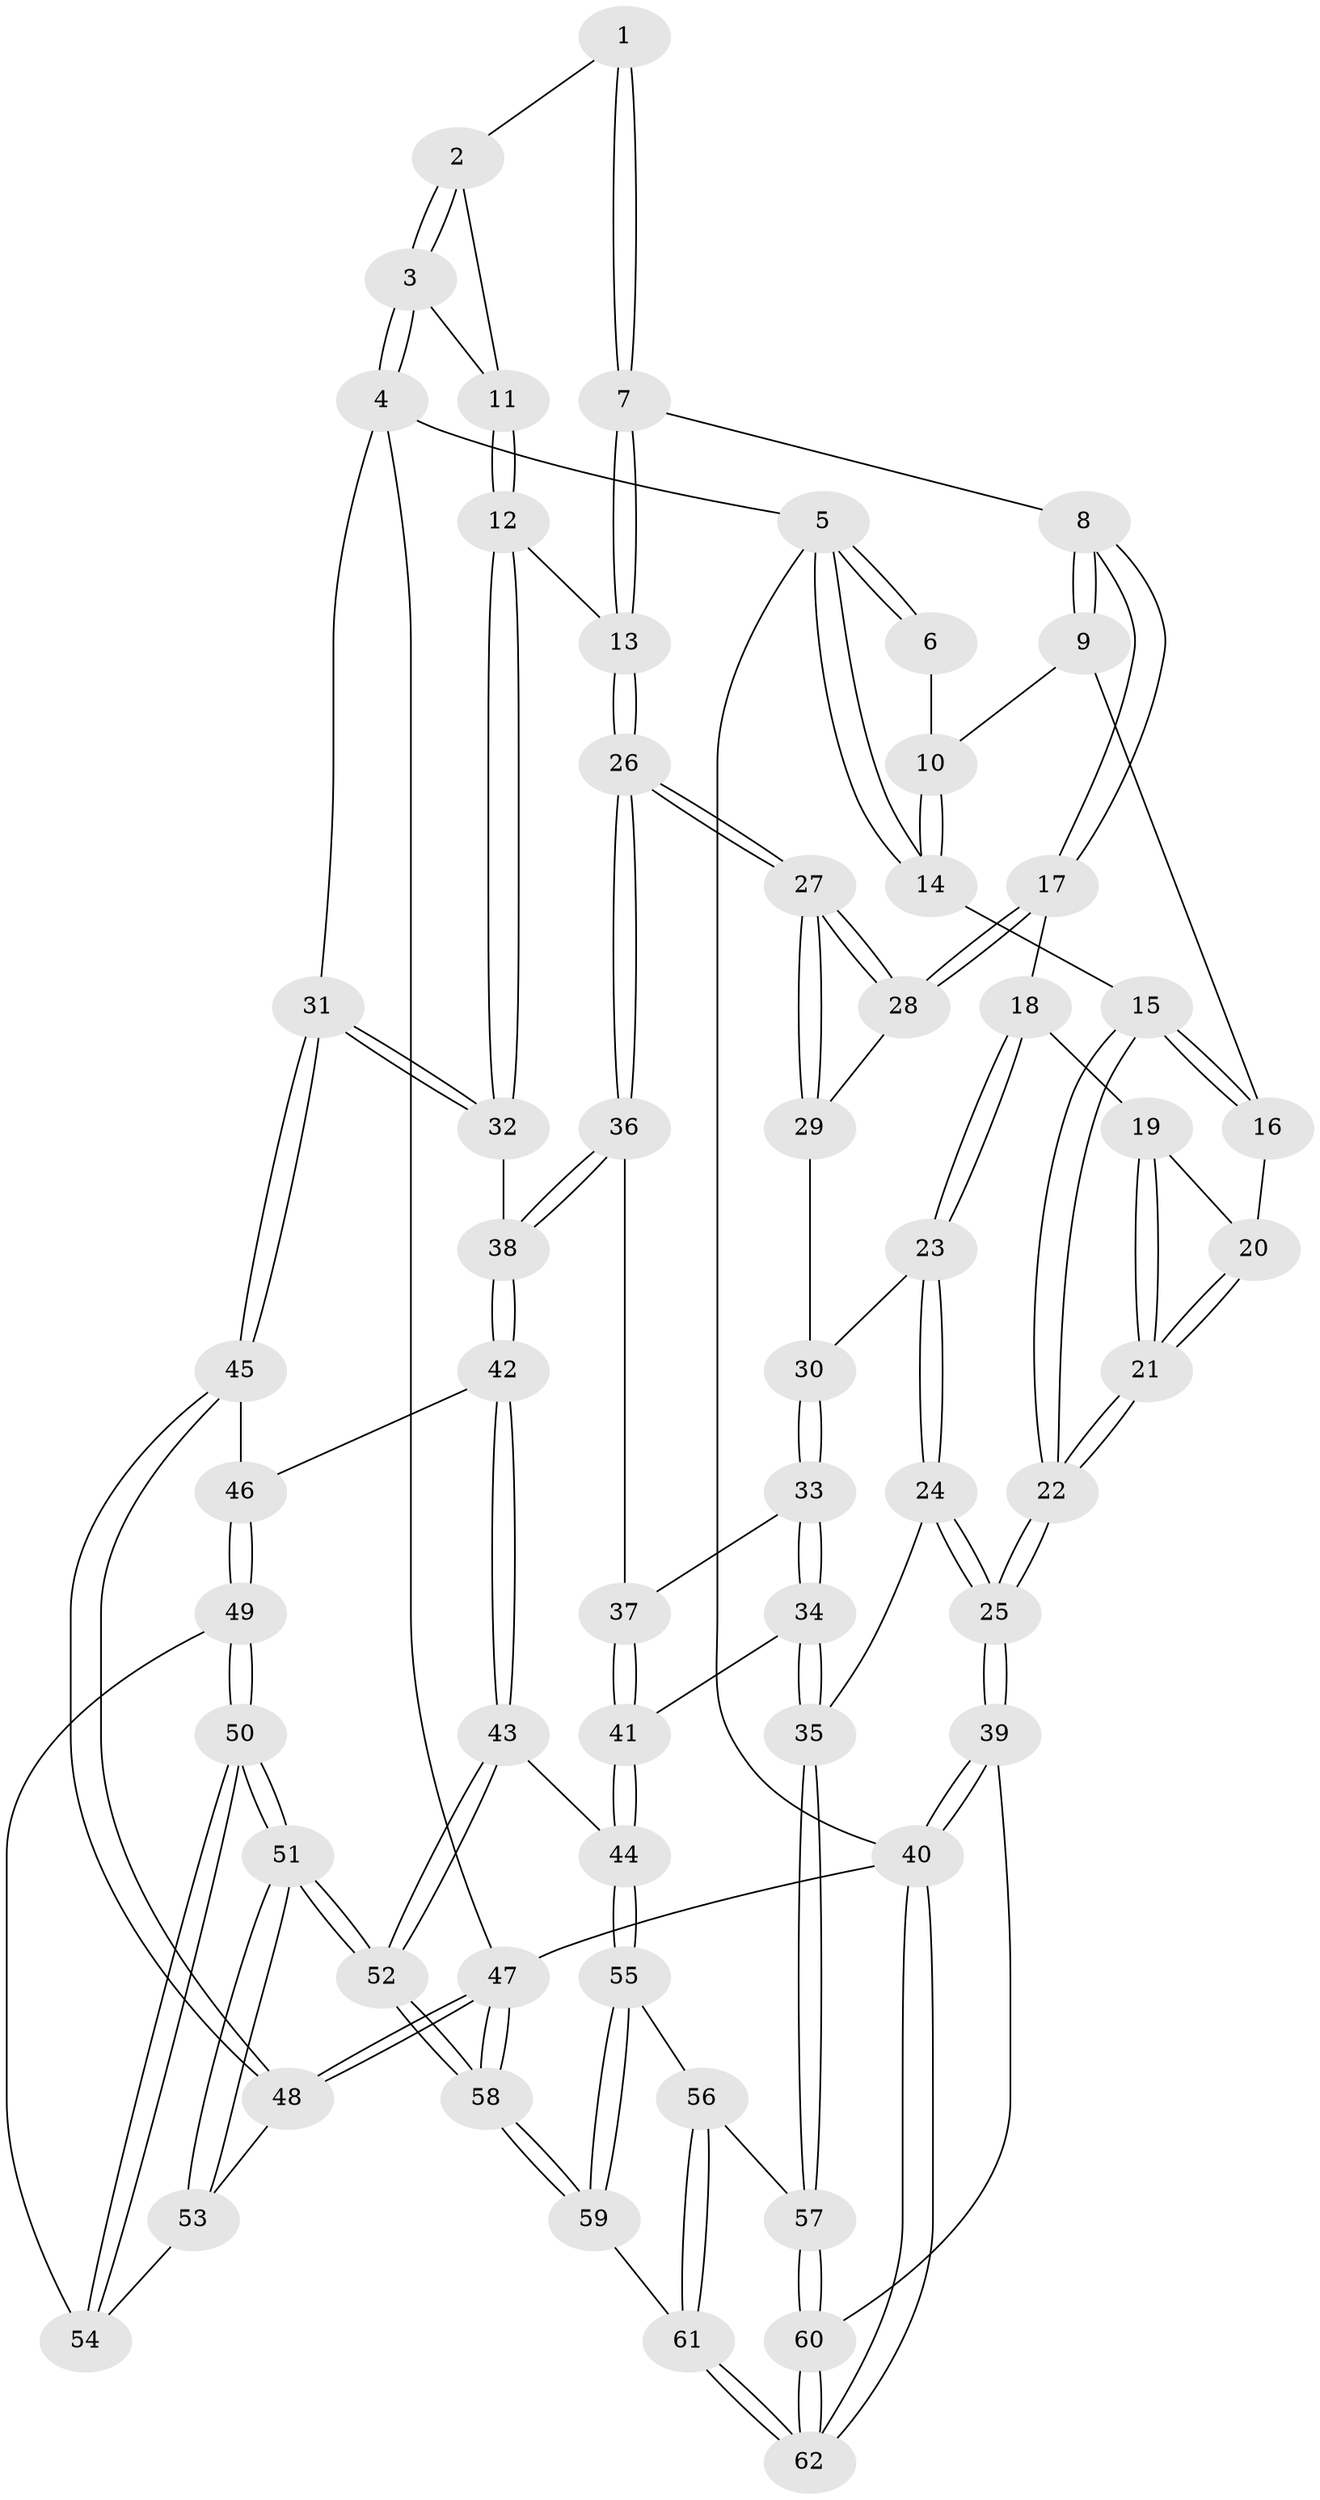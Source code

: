 // Generated by graph-tools (version 1.1) at 2025/11/02/27/25 16:11:58]
// undirected, 62 vertices, 152 edges
graph export_dot {
graph [start="1"]
  node [color=gray90,style=filled];
  1 [pos="+0.44469376318580406+0"];
  2 [pos="+0.48547721086434836+0"];
  3 [pos="+1+0"];
  4 [pos="+1+0"];
  5 [pos="+0+0"];
  6 [pos="+0.27074710848663763+0"];
  7 [pos="+0.47619233620701057+0.1739208295015798"];
  8 [pos="+0.41706909198961817+0.20251940938458335"];
  9 [pos="+0.17399783296053214+0.08726261346068144"];
  10 [pos="+0.17413132446532092+0.068165212754286"];
  11 [pos="+0.7367448691566949+0.14013459294391437"];
  12 [pos="+0.6364008931975988+0.2598387077634376"];
  13 [pos="+0.628463146397658+0.2594192093230933"];
  14 [pos="+0+0"];
  15 [pos="+0+0.2538307684383323"];
  16 [pos="+0.16492249533611858+0.09925850017463891"];
  17 [pos="+0.4101982353565964+0.20981802035159478"];
  18 [pos="+0.2923859022014648+0.26469749490371874"];
  19 [pos="+0.271516596302795+0.26494602634885894"];
  20 [pos="+0.16874762951846875+0.1509184653506749"];
  21 [pos="+0.13925538746129928+0.2951916536553458"];
  22 [pos="+0+0.48612669862112806"];
  23 [pos="+0.2544692871096475+0.4104218942694973"];
  24 [pos="+0.028107417439406996+0.5534682901827803"];
  25 [pos="+0+0.5204247600753104"];
  26 [pos="+0.5129799442962083+0.47393868432990466"];
  27 [pos="+0.45289668284240137+0.44377885507944387"];
  28 [pos="+0.3944217185045617+0.2879801611417117"];
  29 [pos="+0.35737211046897116+0.4156042220367128"];
  30 [pos="+0.35721365117549125+0.4157505229903626"];
  31 [pos="+1+0.41852338562196634"];
  32 [pos="+0.7497924081713732+0.35826166078746835"];
  33 [pos="+0.35368293096030334+0.482266856697355"];
  34 [pos="+0.29707974198210935+0.6013300231041242"];
  35 [pos="+0.1630494047134633+0.6254527430457679"];
  36 [pos="+0.5114999058354672+0.49075323614070104"];
  37 [pos="+0.507585234878125+0.49938143613070307"];
  38 [pos="+0.7001158735614779+0.5489467151151385"];
  39 [pos="+0+0.6545206656354184"];
  40 [pos="+0+1"];
  41 [pos="+0.4738468673547377+0.6397155992650863"];
  42 [pos="+0.7058923206675775+0.6007979736596087"];
  43 [pos="+0.5720870001600721+0.6911594125513373"];
  44 [pos="+0.49713844896691634+0.6728405941378078"];
  45 [pos="+1+0.4375580252893505"];
  46 [pos="+0.7562233423815605+0.626102611268347"];
  47 [pos="+1+1"];
  48 [pos="+1+0.6593634843219949"];
  49 [pos="+0.7678254746288345+0.6473606593465738"];
  50 [pos="+0.7647349045852979+0.7906324535485281"];
  51 [pos="+0.7573320640801279+0.885032790529321"];
  52 [pos="+0.7244430682844787+0.9388025251951011"];
  53 [pos="+0.9746571456049425+0.7170843911000786"];
  54 [pos="+0.8636083965390764+0.685570097025792"];
  55 [pos="+0.47303067355323186+0.7190084453162968"];
  56 [pos="+0.3315608386681659+0.8195008856341326"];
  57 [pos="+0.217230721628558+0.7531423714079745"];
  58 [pos="+0.7092763004590362+1"];
  59 [pos="+0.49387060676859335+1"];
  60 [pos="+0.14758981178692726+0.9783885510859778"];
  61 [pos="+0.43121015964649984+1"];
  62 [pos="+0.19849096705013552+1"];
  1 -- 2;
  1 -- 7;
  1 -- 7;
  2 -- 3;
  2 -- 3;
  2 -- 11;
  3 -- 4;
  3 -- 4;
  3 -- 11;
  4 -- 5;
  4 -- 31;
  4 -- 47;
  5 -- 6;
  5 -- 6;
  5 -- 14;
  5 -- 14;
  5 -- 40;
  6 -- 10;
  7 -- 8;
  7 -- 13;
  7 -- 13;
  8 -- 9;
  8 -- 9;
  8 -- 17;
  8 -- 17;
  9 -- 10;
  9 -- 16;
  10 -- 14;
  10 -- 14;
  11 -- 12;
  11 -- 12;
  12 -- 13;
  12 -- 32;
  12 -- 32;
  13 -- 26;
  13 -- 26;
  14 -- 15;
  15 -- 16;
  15 -- 16;
  15 -- 22;
  15 -- 22;
  16 -- 20;
  17 -- 18;
  17 -- 28;
  17 -- 28;
  18 -- 19;
  18 -- 23;
  18 -- 23;
  19 -- 20;
  19 -- 21;
  19 -- 21;
  20 -- 21;
  20 -- 21;
  21 -- 22;
  21 -- 22;
  22 -- 25;
  22 -- 25;
  23 -- 24;
  23 -- 24;
  23 -- 30;
  24 -- 25;
  24 -- 25;
  24 -- 35;
  25 -- 39;
  25 -- 39;
  26 -- 27;
  26 -- 27;
  26 -- 36;
  26 -- 36;
  27 -- 28;
  27 -- 28;
  27 -- 29;
  27 -- 29;
  28 -- 29;
  29 -- 30;
  30 -- 33;
  30 -- 33;
  31 -- 32;
  31 -- 32;
  31 -- 45;
  31 -- 45;
  32 -- 38;
  33 -- 34;
  33 -- 34;
  33 -- 37;
  34 -- 35;
  34 -- 35;
  34 -- 41;
  35 -- 57;
  35 -- 57;
  36 -- 37;
  36 -- 38;
  36 -- 38;
  37 -- 41;
  37 -- 41;
  38 -- 42;
  38 -- 42;
  39 -- 40;
  39 -- 40;
  39 -- 60;
  40 -- 62;
  40 -- 62;
  40 -- 47;
  41 -- 44;
  41 -- 44;
  42 -- 43;
  42 -- 43;
  42 -- 46;
  43 -- 44;
  43 -- 52;
  43 -- 52;
  44 -- 55;
  44 -- 55;
  45 -- 46;
  45 -- 48;
  45 -- 48;
  46 -- 49;
  46 -- 49;
  47 -- 48;
  47 -- 48;
  47 -- 58;
  47 -- 58;
  48 -- 53;
  49 -- 50;
  49 -- 50;
  49 -- 54;
  50 -- 51;
  50 -- 51;
  50 -- 54;
  50 -- 54;
  51 -- 52;
  51 -- 52;
  51 -- 53;
  51 -- 53;
  52 -- 58;
  52 -- 58;
  53 -- 54;
  55 -- 56;
  55 -- 59;
  55 -- 59;
  56 -- 57;
  56 -- 61;
  56 -- 61;
  57 -- 60;
  57 -- 60;
  58 -- 59;
  58 -- 59;
  59 -- 61;
  60 -- 62;
  60 -- 62;
  61 -- 62;
  61 -- 62;
}
